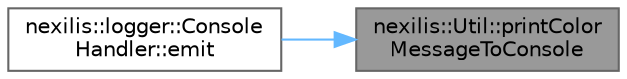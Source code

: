 digraph "nexilis::Util::printColorMessageToConsole"
{
 // LATEX_PDF_SIZE
  bgcolor="transparent";
  edge [fontname=Helvetica,fontsize=10,labelfontname=Helvetica,labelfontsize=10];
  node [fontname=Helvetica,fontsize=10,shape=box,height=0.2,width=0.4];
  rankdir="RL";
  Node1 [id="Node000001",label="nexilis::Util::printColor\lMessageToConsole",height=0.2,width=0.4,color="gray40", fillcolor="grey60", style="filled", fontcolor="black",tooltip=" "];
  Node1 -> Node2 [id="edge1_Node000001_Node000002",dir="back",color="steelblue1",style="solid",tooltip=" "];
  Node2 [id="Node000002",label="nexilis::logger::Console\lHandler::emit",height=0.2,width=0.4,color="grey40", fillcolor="white", style="filled",URL="$de/d71/classnexilis_1_1logger_1_1ConsoleHandler.html#a6d2f3a0192bf696c9c07f69c247a437d",tooltip=" "];
}

